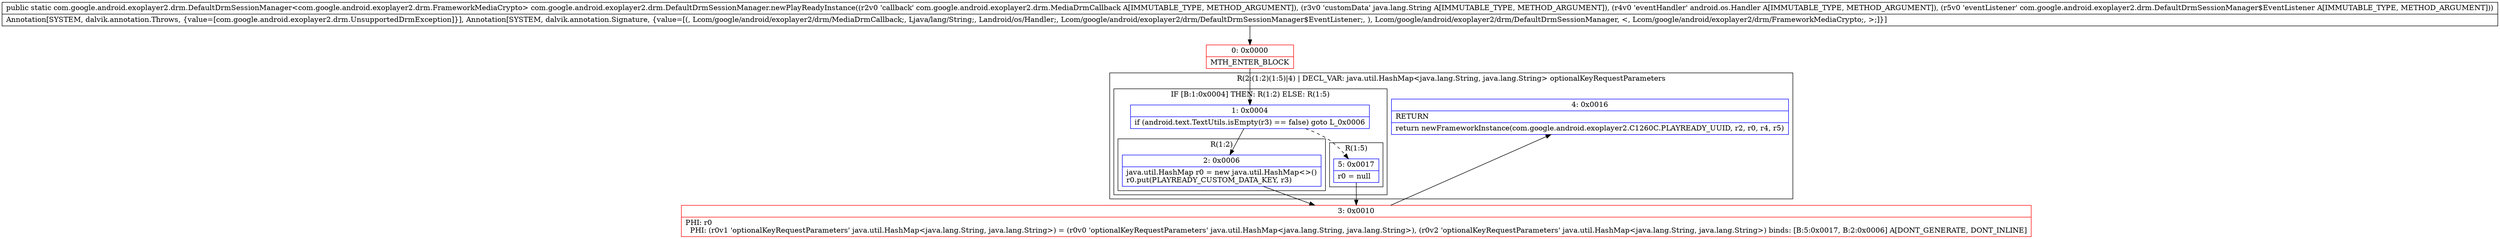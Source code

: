 digraph "CFG forcom.google.android.exoplayer2.drm.DefaultDrmSessionManager.newPlayReadyInstance(Lcom\/google\/android\/exoplayer2\/drm\/MediaDrmCallback;Ljava\/lang\/String;Landroid\/os\/Handler;Lcom\/google\/android\/exoplayer2\/drm\/DefaultDrmSessionManager$EventListener;)Lcom\/google\/android\/exoplayer2\/drm\/DefaultDrmSessionManager;" {
subgraph cluster_Region_342952923 {
label = "R(2:(1:2)(1:5)|4) | DECL_VAR: java.util.HashMap\<java.lang.String, java.lang.String\> optionalKeyRequestParameters\l";
node [shape=record,color=blue];
subgraph cluster_IfRegion_440546222 {
label = "IF [B:1:0x0004] THEN: R(1:2) ELSE: R(1:5)";
node [shape=record,color=blue];
Node_1 [shape=record,label="{1\:\ 0x0004|if (android.text.TextUtils.isEmpty(r3) == false) goto L_0x0006\l}"];
subgraph cluster_Region_500547974 {
label = "R(1:2)";
node [shape=record,color=blue];
Node_2 [shape=record,label="{2\:\ 0x0006|java.util.HashMap r0 = new java.util.HashMap\<\>()\lr0.put(PLAYREADY_CUSTOM_DATA_KEY, r3)\l}"];
}
subgraph cluster_Region_696259428 {
label = "R(1:5)";
node [shape=record,color=blue];
Node_5 [shape=record,label="{5\:\ 0x0017|r0 = null\l}"];
}
}
Node_4 [shape=record,label="{4\:\ 0x0016|RETURN\l|return newFrameworkInstance(com.google.android.exoplayer2.C1260C.PLAYREADY_UUID, r2, r0, r4, r5)\l}"];
}
Node_0 [shape=record,color=red,label="{0\:\ 0x0000|MTH_ENTER_BLOCK\l}"];
Node_3 [shape=record,color=red,label="{3\:\ 0x0010|PHI: r0 \l  PHI: (r0v1 'optionalKeyRequestParameters' java.util.HashMap\<java.lang.String, java.lang.String\>) = (r0v0 'optionalKeyRequestParameters' java.util.HashMap\<java.lang.String, java.lang.String\>), (r0v2 'optionalKeyRequestParameters' java.util.HashMap\<java.lang.String, java.lang.String\>) binds: [B:5:0x0017, B:2:0x0006] A[DONT_GENERATE, DONT_INLINE]\l}"];
MethodNode[shape=record,label="{public static com.google.android.exoplayer2.drm.DefaultDrmSessionManager\<com.google.android.exoplayer2.drm.FrameworkMediaCrypto\> com.google.android.exoplayer2.drm.DefaultDrmSessionManager.newPlayReadyInstance((r2v0 'callback' com.google.android.exoplayer2.drm.MediaDrmCallback A[IMMUTABLE_TYPE, METHOD_ARGUMENT]), (r3v0 'customData' java.lang.String A[IMMUTABLE_TYPE, METHOD_ARGUMENT]), (r4v0 'eventHandler' android.os.Handler A[IMMUTABLE_TYPE, METHOD_ARGUMENT]), (r5v0 'eventListener' com.google.android.exoplayer2.drm.DefaultDrmSessionManager$EventListener A[IMMUTABLE_TYPE, METHOD_ARGUMENT]))  | Annotation[SYSTEM, dalvik.annotation.Throws, \{value=[com.google.android.exoplayer2.drm.UnsupportedDrmException]\}], Annotation[SYSTEM, dalvik.annotation.Signature, \{value=[(, Lcom\/google\/android\/exoplayer2\/drm\/MediaDrmCallback;, Ljava\/lang\/String;, Landroid\/os\/Handler;, Lcom\/google\/android\/exoplayer2\/drm\/DefaultDrmSessionManager$EventListener;, ), Lcom\/google\/android\/exoplayer2\/drm\/DefaultDrmSessionManager, \<, Lcom\/google\/android\/exoplayer2\/drm\/FrameworkMediaCrypto;, \>;]\}]\l}"];
MethodNode -> Node_0;
Node_1 -> Node_2;
Node_1 -> Node_5[style=dashed];
Node_2 -> Node_3;
Node_5 -> Node_3;
Node_0 -> Node_1;
Node_3 -> Node_4;
}

